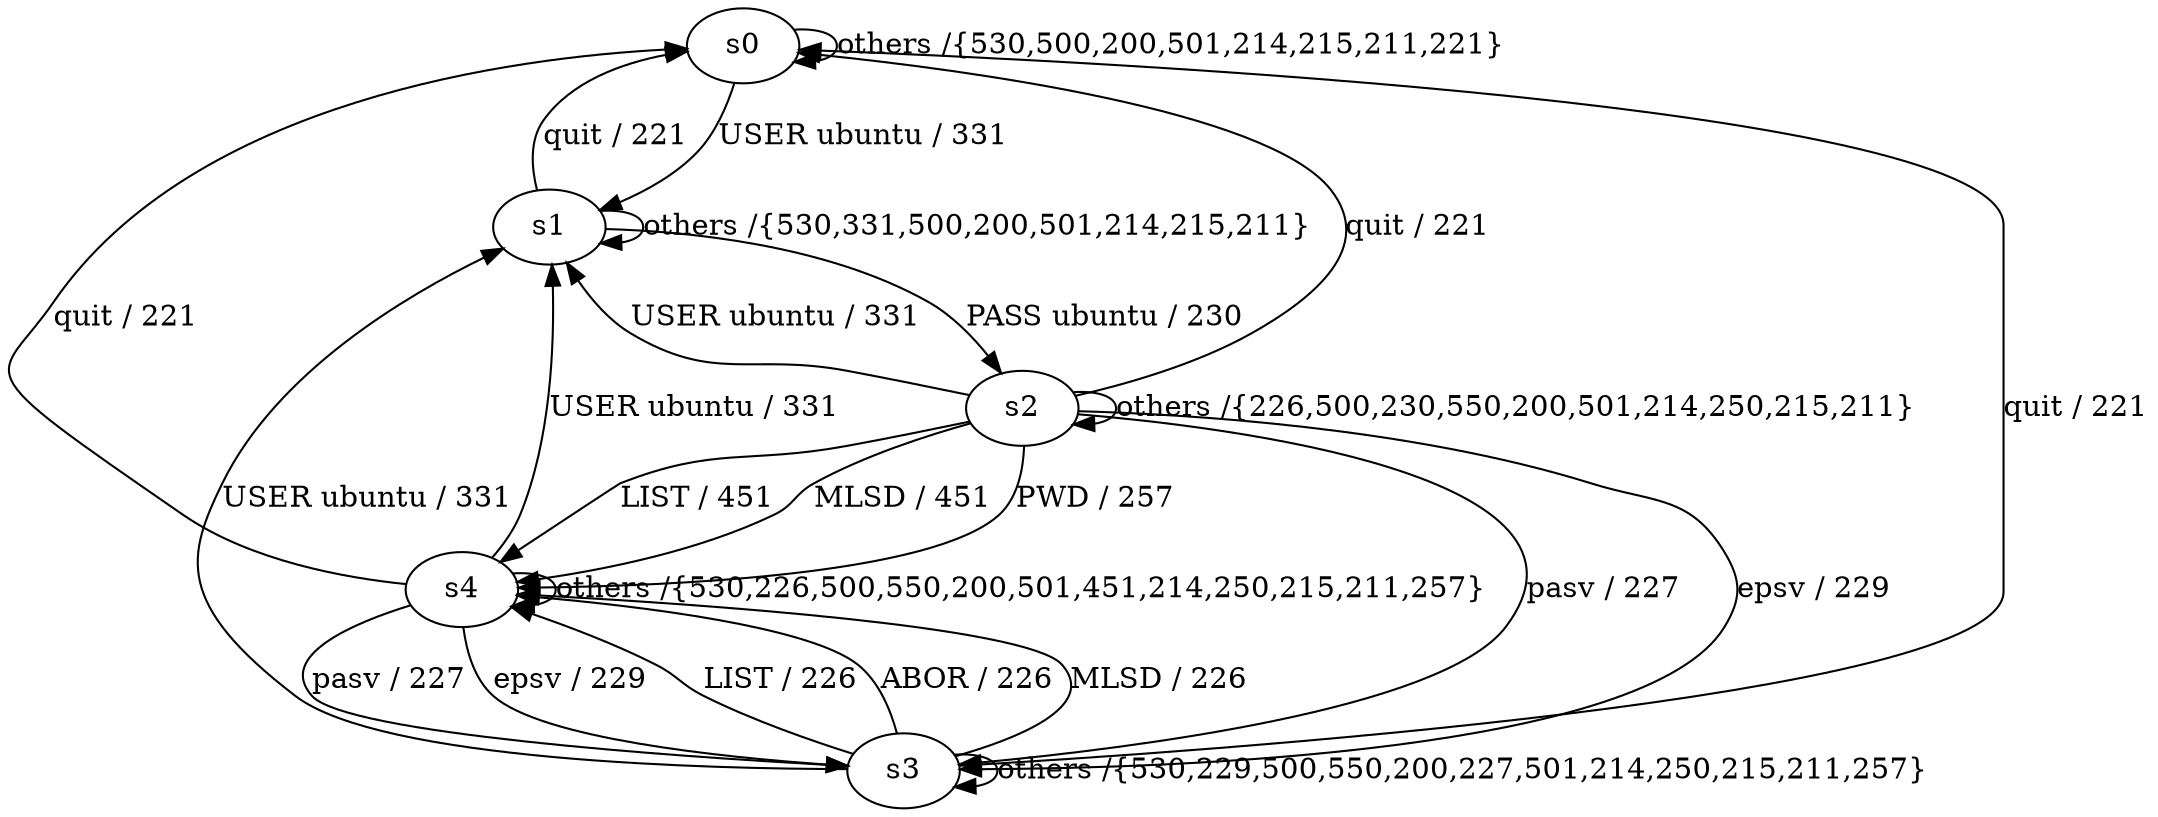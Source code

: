 digraph  {
s0;
s1;
s2;
s3;
s4;
s0 -> s1  [key=0, label="USER ubuntu / 331"];
s0 -> s0  [key=0, label="others /{530,500,200,501,214,215,211,221}"];
s1 -> s2  [key=0, label="PASS ubuntu / 230"];
s1 -> s0  [key=0, label="quit / 221"];
s1 -> s1  [key=0, label="others /{530,331,500,200,501,214,215,211}"];
s2 -> s1  [key=0, label="USER ubuntu / 331"];
s2 -> s3  [key=0, label="epsv / 229"];
s2 -> s3  [key=1, label="pasv / 227"];
s2 -> s4  [key=0, label="PWD / 257"];
s2 -> s4  [key=1, label="LIST / 451"];
s2 -> s4  [key=2, label="MLSD / 451"];
s2 -> s0  [key=0, label="quit / 221"];
s2 -> s2  [key=0, label="others /{226,500,230,550,200,501,214,250,215,211}"];
s3 -> s1  [key=0, label="USER ubuntu / 331"];
s3 -> s4  [key=0, label="LIST / 226"];
s3 -> s4  [key=1, label="ABOR / 226"];
s3 -> s4  [key=2, label="MLSD / 226"];
s3 -> s0  [key=0, label="quit / 221"];
s3 -> s3  [key=0, label="others /{530,229,500,550,200,227,501,214,250,215,211,257}"];
s4 -> s1  [key=0, label="USER ubuntu / 331"];
s4 -> s3  [key=0, label="epsv / 229"];
s4 -> s3  [key=1, label="pasv / 227"];
s4 -> s0  [key=0, label="quit / 221"];
s4 -> s4  [key=0, label="others /{530,226,500,550,200,501,451,214,250,215,211,257}"];
}
